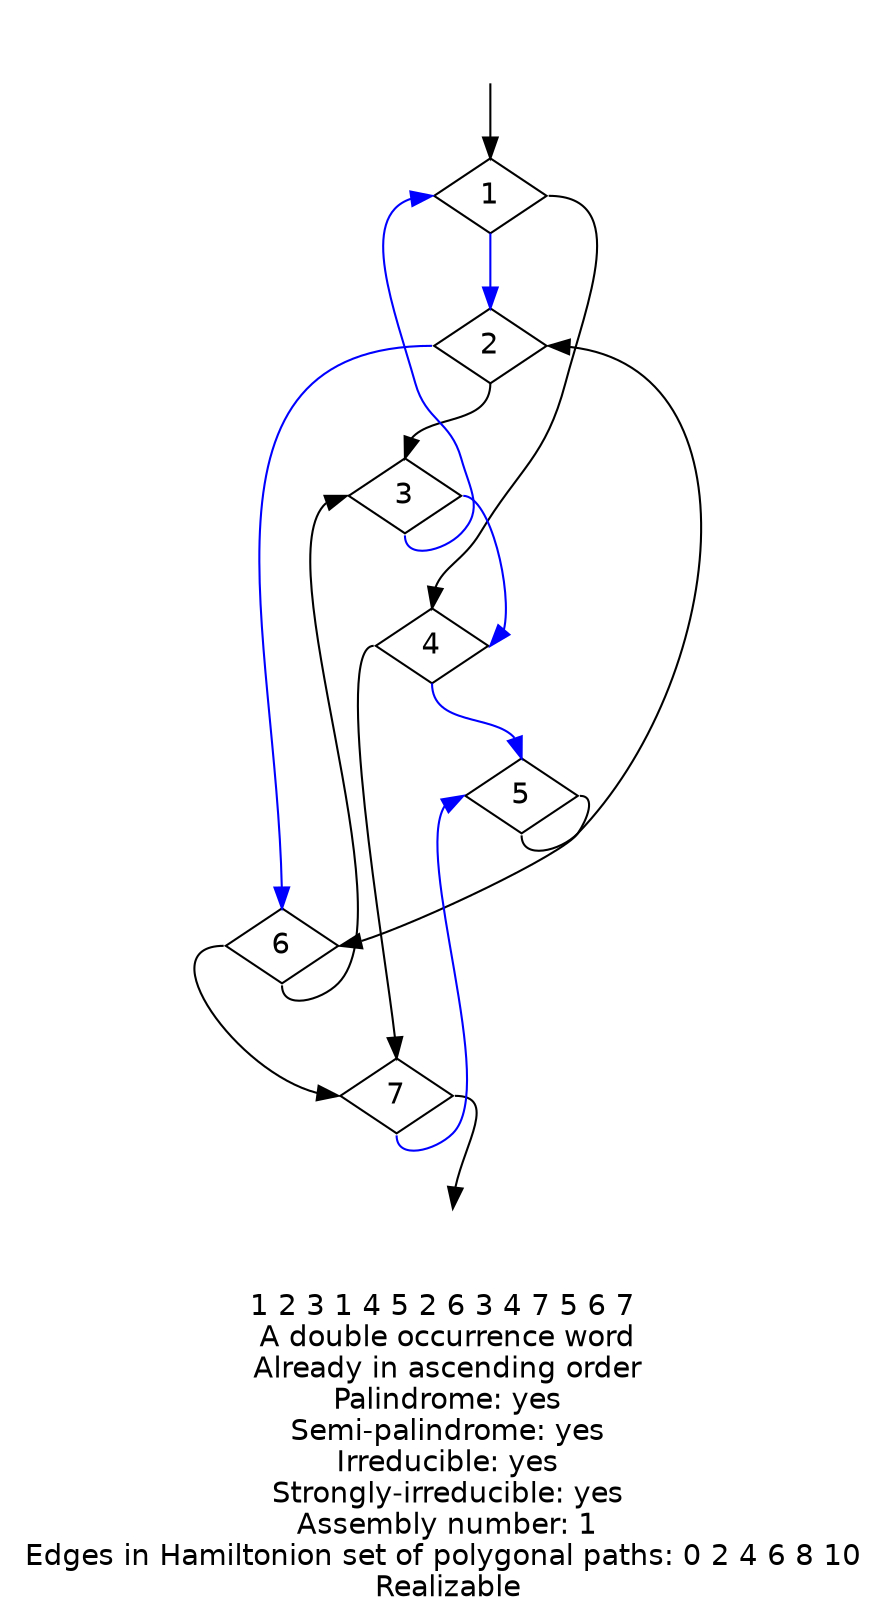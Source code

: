 digraph {
fontname="Helvetica"
node [fontname="Helvetica"]
node [shape=diamond]
label="1 2 3 1 4 5 2 6 3 4 7 5 6 7 \nA double occurrence word\nAlready in ascending order\nPalindrome: yes\nSemi-palindrome: yes\nIrreducible: yes\nStrongly-irreducible: yes\nAssembly number: 1\nEdges in Hamiltonion set of polygonal paths: 0 2 4 6 8 10 \nRealizable\n"
a [style="invis"]
b [style="invis"]
a:s -> 1:n
1:s -> 2:n [color="blue"]
2:s -> 3:n
3:s -> 1:w [color="blue"]
1:e -> 4:n
4:s -> 5:n [color="blue"]
5:s -> 2:e
2:w -> 6:n [color="blue"]
6:s -> 3:w
3:e -> 4:e [color="blue"]
4:w -> 7:n
7:s -> 5:w [color="blue"]
5:e -> 6:e
6:w -> 7:w
7:e -> b:n
}
